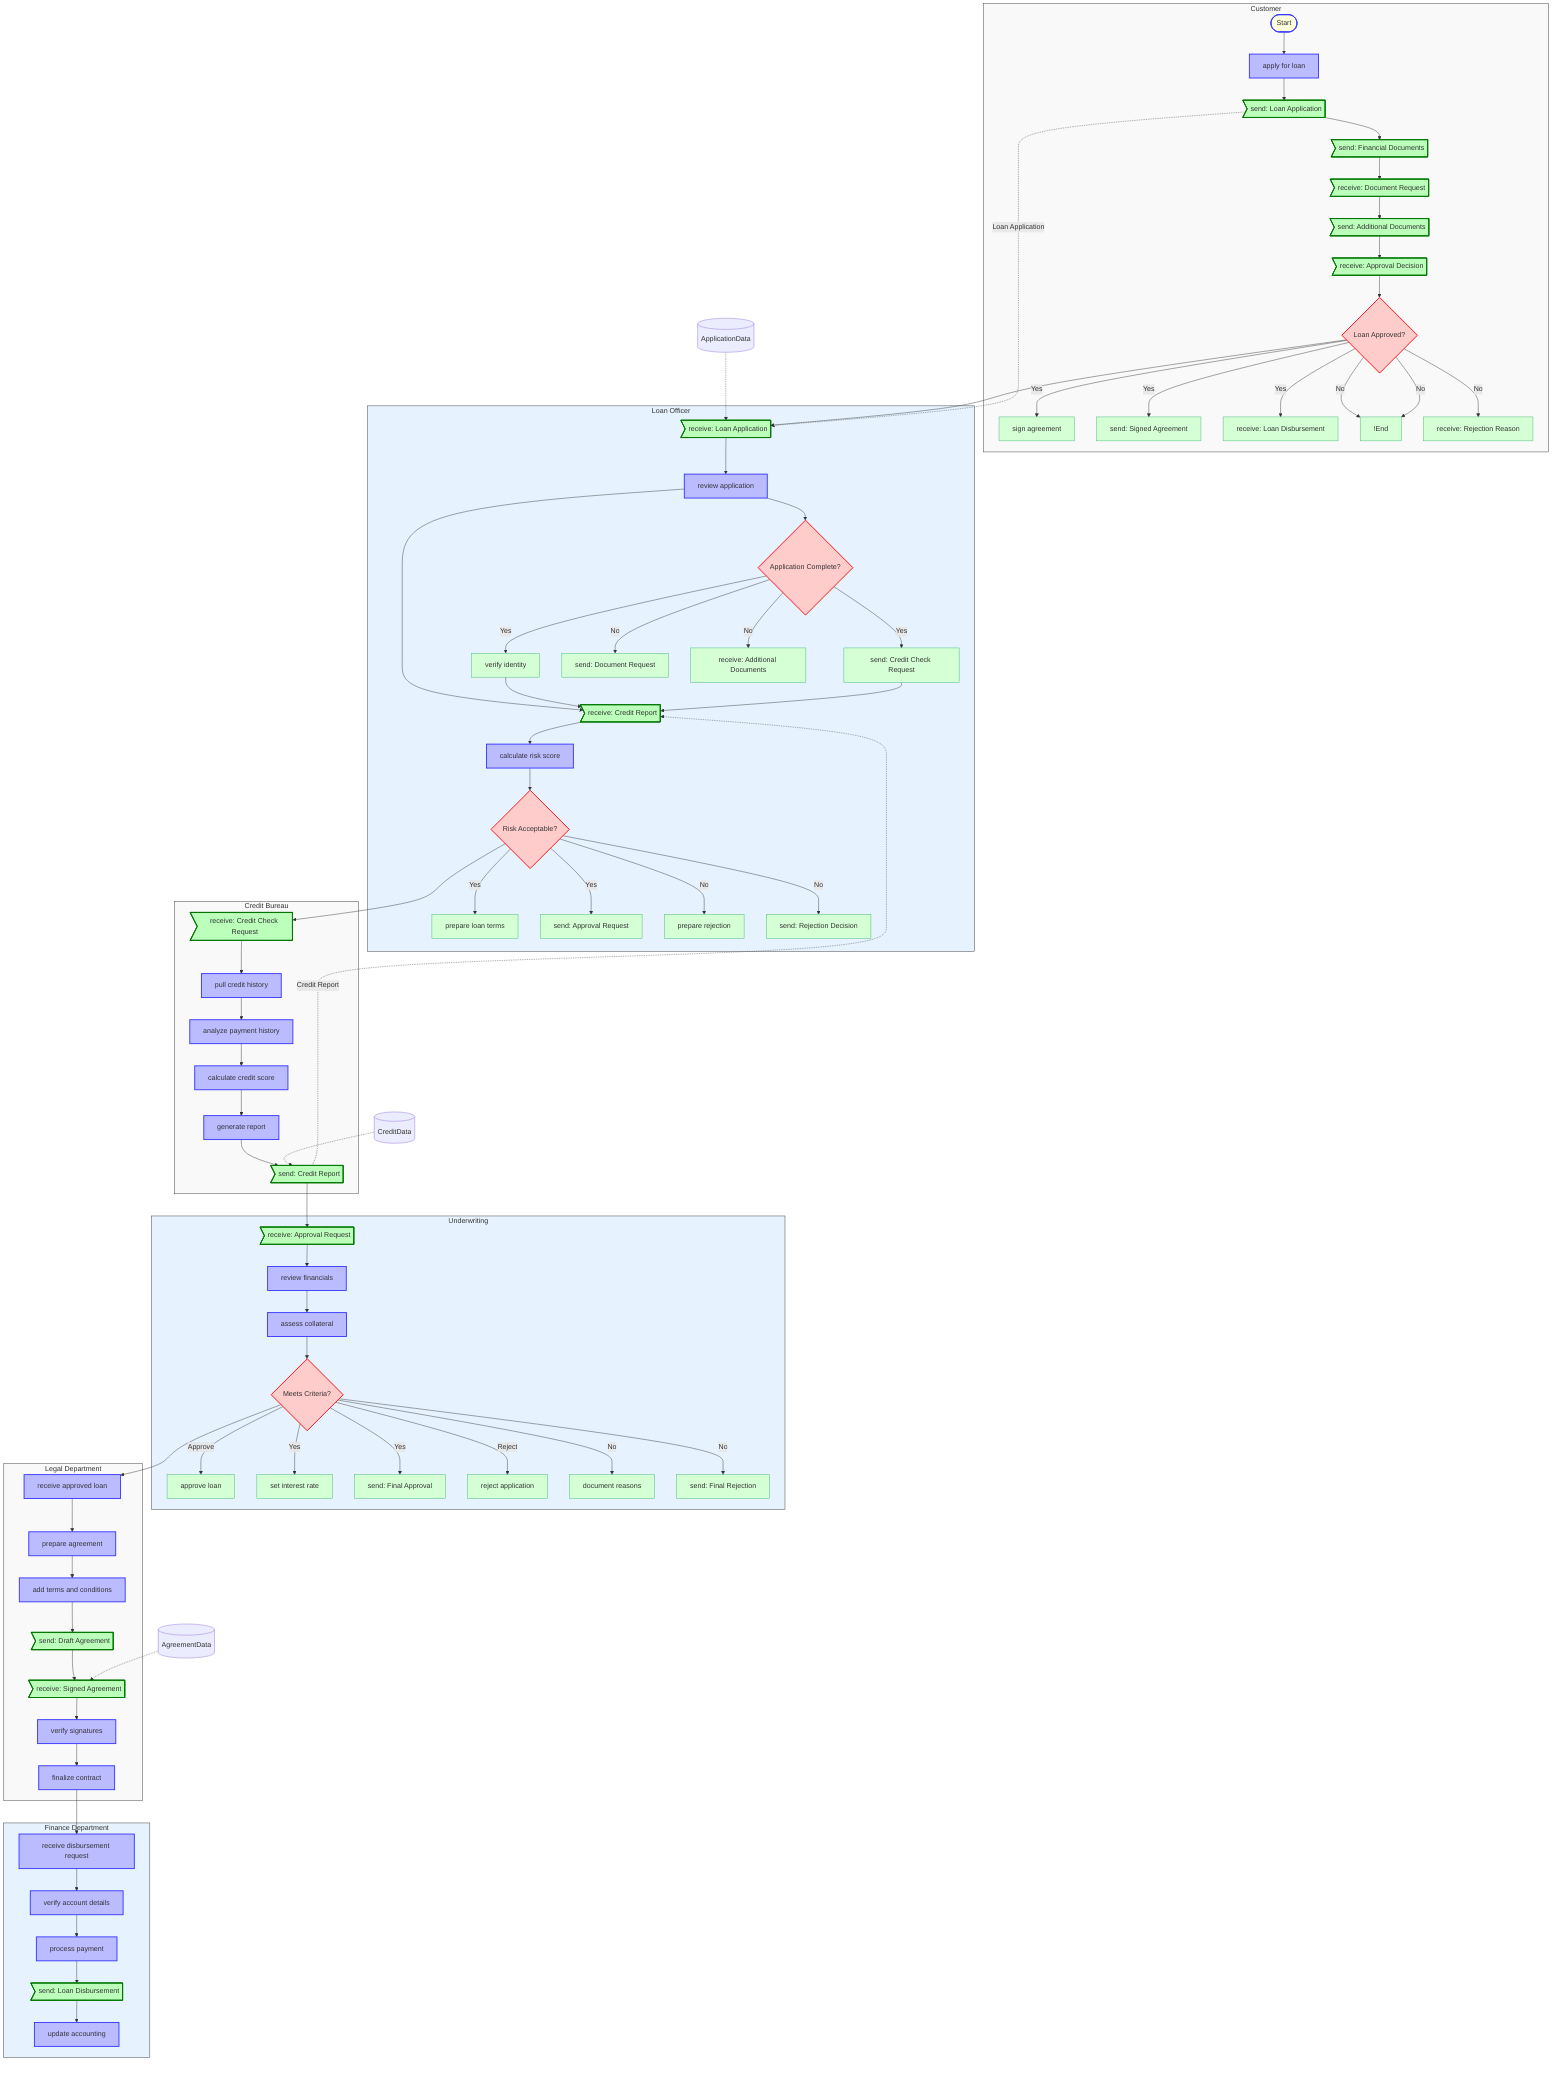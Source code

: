 flowchart TD
  %% Define node styles
  classDef event fill:#ffd,stroke:#33f,stroke-width:2px
  classDef task fill:#bbf,stroke:#33f,stroke-width:2px
  classDef message fill:#bfb,stroke:#070,stroke-width:2px
  classDef gateway fill:#fcc,stroke:#f00,stroke-width:2px
  classDef comment fill:#ffd,stroke:#bb0,stroke-width:1px
  classDef dataObject fill:#ececff,stroke:#9370db,stroke-width:1px
  classDef branch fill:#d5ffd5,stroke:#3cb371,stroke-width:1px
  data_applicationdata[(ApplicationData)]:::dataObject
  data_creditdata[(CreditData)]:::dataObject
  data_agreementdata[(AgreementData)]:::dataObject
  subgraph sg0["Customer"]
    customer_start([Start]):::event
    customer_apply_for_loan[apply for loan]:::task
    customer_send_loan_application>send: Loan Application]:::message
    customer_send_financial_documents>send: Financial Documents]:::message
    customer_receive_document_request>receive: Document Request]:::message
    customer_send_additional_documents>send: Additional Documents]:::message
    customer_receive_approval_decision>receive: Approval Decision]:::message
    customer_loan_approved{Loan Approved?}:::gateway
    customer_sign_agreement["sign agreement"]:::branch
    customer_send_signed_agreement["send: Signed Agreement"]:::branch
    customer_receive_loan_disbursement["receive: Loan Disbursement"]:::branch
    customer_end["!End"]:::branch
    customer_receive_rejection_reason["receive: Rejection Reason"]:::branch
    customer_end["!End"]:::branch
  end
  subgraph sg1["Loan Officer"]
    loan_officer_receive_loan_application>receive: Loan Application]:::message
    loan_officer_review_application[review application]:::task
    loan_officer_application_complete{Application Complete?}:::gateway
    loan_officer_verify_identity["verify identity"]:::branch
    loan_officer_send_credit_check_request["send: Credit Check Request"]:::branch
    loan_officer_send_document_request["send: Document Request"]:::branch
    loan_officer_receive_additional_documents["receive: Additional Documents"]:::branch
    loan_officer_receive_credit_report>receive: Credit Report]:::message
    loan_officer_calculate_risk_score[calculate risk score]:::task
    loan_officer_risk_acceptable{Risk Acceptable?}:::gateway
    loan_officer_prepare_loan_terms["prepare loan terms"]:::branch
    loan_officer_send_approval_request["send: Approval Request"]:::branch
    loan_officer_prepare_rejection["prepare rejection"]:::branch
    loan_officer_send_rejection_decision["send: Rejection Decision"]:::branch
  end
  subgraph sg2["Credit Bureau"]
    credit_bureau_receive_credit_check_request>receive: Credit Check Request]:::message
    credit_bureau_pull_credit_history[pull credit history]:::task
    credit_bureau_analyze_payment_history[analyze payment history]:::task
    credit_bureau_calculate_credit_score[calculate credit score]:::task
    credit_bureau_generate_report[generate report]:::task
    credit_bureau_send_credit_report>send: Credit Report]:::message
  end
  subgraph sg3["Underwriting"]
    underwriting_receive_approval_request>receive: Approval Request]:::message
    underwriting_review_financials[review financials]:::task
    underwriting_assess_collateral[assess collateral]:::task
    underwriting_meets_criteria{Meets Criteria?}:::gateway
    underwriting_approve_approve_loan["approve loan"]:::branch
    underwriting_set_interest_rate["set interest rate"]:::branch
    underwriting_send_final_approval["send: Final Approval"]:::branch
    underwriting_reject_reject_application["reject application"]:::branch
    underwriting_document_reasons["document reasons"]:::branch
    underwriting_send_final_rejection["send: Final Rejection"]:::branch
  end
  subgraph sg4["Legal Department"]
    legal_department_receive_approved_loan[receive approved loan]:::task
    legal_department_prepare_agreement[prepare agreement]:::task
    legal_department_add_terms_and_conditions[add terms and conditions]:::task
    legal_department_send_draft_agreement>send: Draft Agreement]:::message
    legal_department_receive_signed_agreement>receive: Signed Agreement]:::message
    legal_department_verify_signatures[verify signatures]:::task
    legal_department_finalize_contract[finalize contract]:::task
  end
  subgraph sg5["Finance Department"]
    finance_department_receive_disbursement_request[receive disbursement request]:::task
    finance_department_verify_account_details[verify account details]:::task
    finance_department_process_payment[process payment]:::task
    finance_department_send_loan_disbursement>send: Loan Disbursement]:::message
    finance_department_update_accounting[update accounting]:::task
  end
  style sg0 fill:#f9f9f9,stroke:#333,stroke-width:1px
  style sg1 fill:#e6f3ff,stroke:#333,stroke-width:1px
  style sg2 fill:#f9f9f9,stroke:#333,stroke-width:1px
  style sg3 fill:#e6f3ff,stroke:#333,stroke-width:1px
  style sg4 fill:#f9f9f9,stroke:#333,stroke-width:1px
  style sg5 fill:#e6f3ff,stroke:#333,stroke-width:1px

  %% Sequence flows
  customer_start --> customer_apply_for_loan
  customer_apply_for_loan --> customer_send_loan_application
  customer_send_loan_application --> customer_send_financial_documents
  customer_send_financial_documents --> customer_receive_document_request
  customer_receive_document_request --> customer_send_additional_documents
  customer_send_additional_documents --> customer_receive_approval_decision
  customer_receive_approval_decision --> customer_loan_approved
  loan_officer_receive_loan_application --> loan_officer_review_application
  loan_officer_review_application --> loan_officer_application_complete
  loan_officer_review_application --> loan_officer_receive_credit_report
  loan_officer_receive_credit_report --> loan_officer_calculate_risk_score
  loan_officer_calculate_risk_score --> loan_officer_risk_acceptable
  credit_bureau_receive_credit_check_request --> credit_bureau_pull_credit_history
  credit_bureau_pull_credit_history --> credit_bureau_analyze_payment_history
  credit_bureau_analyze_payment_history --> credit_bureau_calculate_credit_score
  credit_bureau_calculate_credit_score --> credit_bureau_generate_report
  credit_bureau_generate_report --> credit_bureau_send_credit_report
  underwriting_receive_approval_request --> underwriting_review_financials
  underwriting_review_financials --> underwriting_assess_collateral
  underwriting_assess_collateral --> underwriting_meets_criteria
  legal_department_receive_approved_loan --> legal_department_prepare_agreement
  legal_department_prepare_agreement --> legal_department_add_terms_and_conditions
  legal_department_add_terms_and_conditions --> legal_department_send_draft_agreement
  legal_department_send_draft_agreement --> legal_department_receive_signed_agreement
  legal_department_receive_signed_agreement --> legal_department_verify_signatures
  legal_department_verify_signatures --> legal_department_finalize_contract
  finance_department_receive_disbursement_request --> finance_department_verify_account_details
  finance_department_verify_account_details --> finance_department_process_payment
  finance_department_process_payment --> finance_department_send_loan_disbursement
  finance_department_send_loan_disbursement --> finance_department_update_accounting
  customer_loan_approved -->|Yes| customer_sign_agreement
  customer_loan_approved -->|Yes| customer_send_signed_agreement
  customer_loan_approved -->|Yes| customer_receive_loan_disbursement
  customer_loan_approved -->|No| customer_end
  customer_loan_approved -->|No| customer_receive_rejection_reason
  customer_loan_approved -->|No| customer_end
  loan_officer_application_complete -->|Yes| loan_officer_verify_identity
  loan_officer_application_complete -->|Yes| loan_officer_send_credit_check_request
  loan_officer_application_complete -->|No| loan_officer_send_document_request
  loan_officer_application_complete -->|No| loan_officer_receive_additional_documents
  loan_officer_verify_identity --> loan_officer_receive_credit_report
  loan_officer_send_credit_check_request --> loan_officer_receive_credit_report
  loan_officer_risk_acceptable -->|Yes| loan_officer_prepare_loan_terms
  loan_officer_risk_acceptable -->|Yes| loan_officer_send_approval_request
  loan_officer_risk_acceptable -->|No| loan_officer_prepare_rejection
  loan_officer_risk_acceptable -->|No| loan_officer_send_rejection_decision
  underwriting_meets_criteria -->|Approve| underwriting_approve_approve_loan
  underwriting_meets_criteria -->|Yes| underwriting_set_interest_rate
  underwriting_meets_criteria -->|Yes| underwriting_send_final_approval
  underwriting_meets_criteria -->|Reject| underwriting_reject_reject_application
  underwriting_meets_criteria -->|No| underwriting_document_reasons
  underwriting_meets_criteria -->|No| underwriting_send_final_rejection
  customer_loan_approved --> loan_officer_receive_loan_application
  loan_officer_risk_acceptable --> credit_bureau_receive_credit_check_request
  credit_bureau_send_credit_report --> underwriting_receive_approval_request
  underwriting_meets_criteria --> legal_department_receive_approved_loan
  legal_department_finalize_contract --> finance_department_receive_disbursement_request
  %% Message flows
  customer_send_loan_application -.->|Loan Application| loan_officer_receive_loan_application
  credit_bureau_send_credit_report -.->|Credit Report| loan_officer_receive_credit_report
  %% Data flows
  data_applicationdata -.-> loan_officer_receive_loan_application
  data_creditdata -.-> credit_bureau_send_credit_report
  data_agreementdata -.-> legal_department_receive_signed_agreement